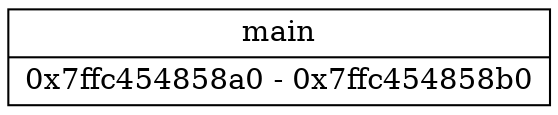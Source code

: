 digraph "Memory Dump" {
	node [shape=record]
	rankdir=LR
	"0x7ffc454858a0" [label="main|0x7ffc454858a0 - 0x7ffc454858b0"]
}